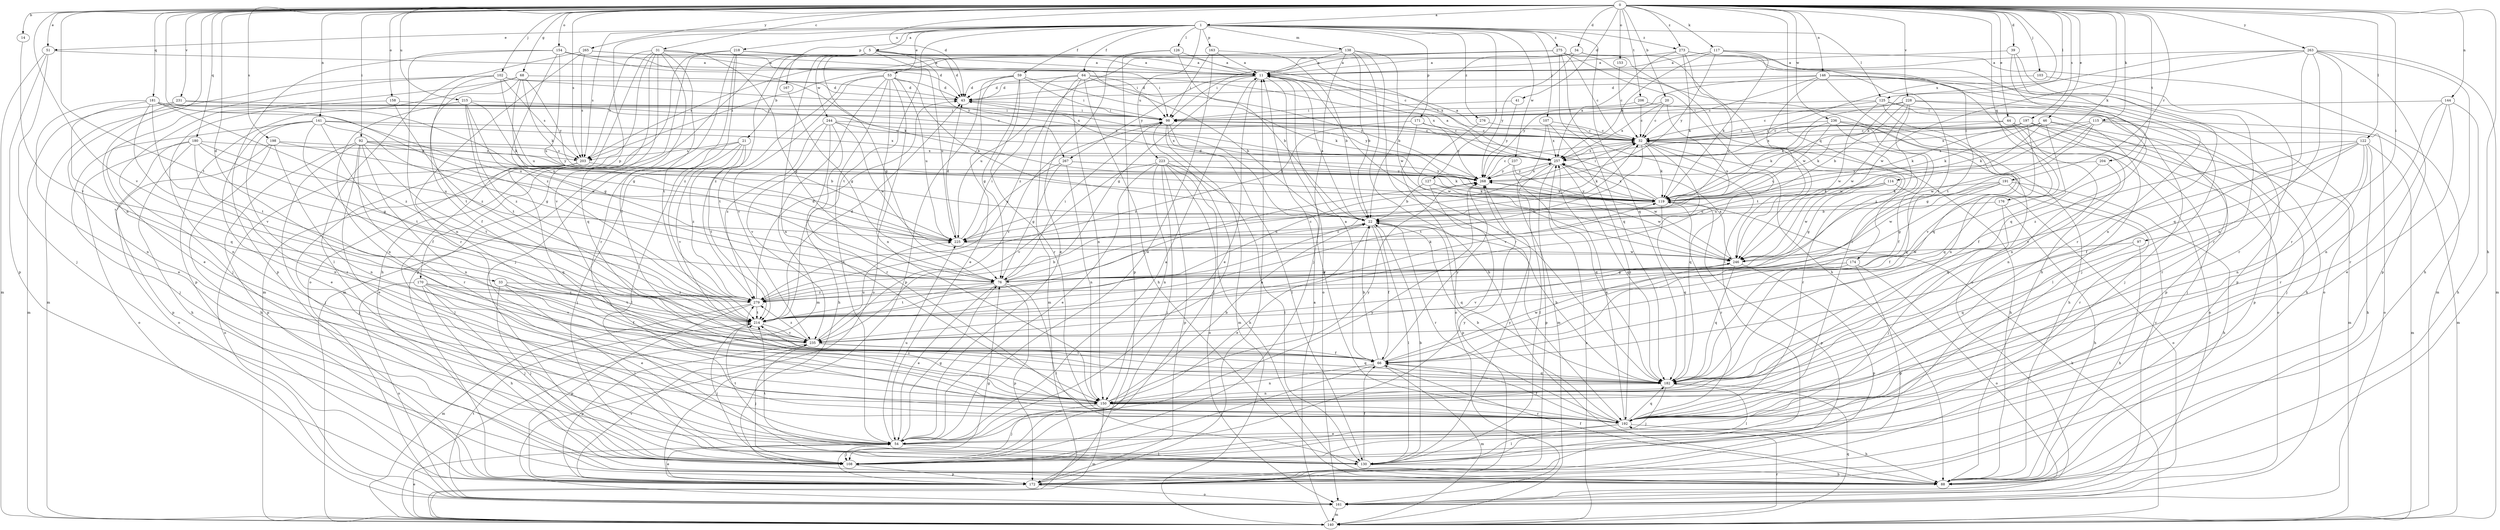 strict digraph  {
0;
1;
5;
11;
14;
20;
21;
22;
31;
32;
33;
34;
39;
41;
43;
44;
46;
51;
53;
54;
59;
64;
66;
68;
76;
88;
92;
97;
98;
102;
103;
107;
108;
114;
115;
117;
119;
122;
125;
126;
127;
130;
138;
140;
141;
144;
146;
150;
153;
154;
158;
161;
163;
167;
170;
171;
172;
174;
176;
180;
181;
182;
191;
192;
197;
198;
203;
204;
206;
214;
215;
218;
223;
225;
228;
231;
235;
236;
237;
244;
246;
257;
263;
265;
267;
268;
273;
275;
276;
279;
0 -> 1  [label=a];
0 -> 14  [label=b];
0 -> 20  [label=b];
0 -> 31  [label=c];
0 -> 33  [label=d];
0 -> 34  [label=d];
0 -> 39  [label=d];
0 -> 41  [label=d];
0 -> 43  [label=d];
0 -> 44  [label=e];
0 -> 46  [label=e];
0 -> 51  [label=e];
0 -> 68  [label=g];
0 -> 76  [label=g];
0 -> 88  [label=h];
0 -> 92  [label=i];
0 -> 97  [label=i];
0 -> 102  [label=j];
0 -> 103  [label=j];
0 -> 114  [label=k];
0 -> 115  [label=k];
0 -> 117  [label=k];
0 -> 122  [label=l];
0 -> 125  [label=l];
0 -> 141  [label=n];
0 -> 144  [label=n];
0 -> 146  [label=n];
0 -> 150  [label=n];
0 -> 153  [label=o];
0 -> 154  [label=o];
0 -> 158  [label=o];
0 -> 174  [label=q];
0 -> 176  [label=q];
0 -> 180  [label=q];
0 -> 181  [label=q];
0 -> 191  [label=r];
0 -> 197  [label=s];
0 -> 198  [label=s];
0 -> 203  [label=s];
0 -> 204  [label=t];
0 -> 206  [label=t];
0 -> 214  [label=t];
0 -> 215  [label=u];
0 -> 228  [label=v];
0 -> 231  [label=v];
0 -> 235  [label=v];
0 -> 236  [label=w];
0 -> 257  [label=x];
0 -> 263  [label=y];
0 -> 265  [label=y];
0 -> 273  [label=z];
1 -> 5  [label=a];
1 -> 51  [label=e];
1 -> 53  [label=e];
1 -> 59  [label=f];
1 -> 64  [label=f];
1 -> 107  [label=j];
1 -> 125  [label=l];
1 -> 126  [label=l];
1 -> 127  [label=l];
1 -> 138  [label=m];
1 -> 163  [label=p];
1 -> 167  [label=p];
1 -> 170  [label=p];
1 -> 171  [label=p];
1 -> 182  [label=q];
1 -> 203  [label=s];
1 -> 214  [label=t];
1 -> 218  [label=u];
1 -> 223  [label=u];
1 -> 237  [label=w];
1 -> 273  [label=z];
1 -> 275  [label=z];
1 -> 276  [label=z];
5 -> 11  [label=a];
5 -> 21  [label=b];
5 -> 43  [label=d];
5 -> 76  [label=g];
5 -> 140  [label=m];
5 -> 150  [label=n];
5 -> 225  [label=u];
5 -> 244  [label=w];
5 -> 257  [label=x];
5 -> 267  [label=y];
5 -> 279  [label=z];
11 -> 43  [label=d];
11 -> 54  [label=e];
11 -> 76  [label=g];
11 -> 161  [label=o];
11 -> 182  [label=q];
11 -> 267  [label=y];
14 -> 235  [label=v];
20 -> 32  [label=c];
20 -> 98  [label=i];
20 -> 225  [label=u];
20 -> 257  [label=x];
21 -> 108  [label=j];
21 -> 130  [label=l];
21 -> 203  [label=s];
21 -> 214  [label=t];
21 -> 235  [label=v];
21 -> 279  [label=z];
22 -> 11  [label=a];
22 -> 54  [label=e];
22 -> 66  [label=f];
22 -> 130  [label=l];
22 -> 182  [label=q];
22 -> 192  [label=r];
22 -> 225  [label=u];
31 -> 11  [label=a];
31 -> 66  [label=f];
31 -> 76  [label=g];
31 -> 88  [label=h];
31 -> 98  [label=i];
31 -> 161  [label=o];
31 -> 182  [label=q];
31 -> 203  [label=s];
31 -> 214  [label=t];
31 -> 235  [label=v];
32 -> 11  [label=a];
32 -> 88  [label=h];
32 -> 119  [label=k];
32 -> 182  [label=q];
32 -> 192  [label=r];
32 -> 214  [label=t];
32 -> 235  [label=v];
32 -> 257  [label=x];
33 -> 66  [label=f];
33 -> 108  [label=j];
33 -> 130  [label=l];
33 -> 214  [label=t];
33 -> 279  [label=z];
34 -> 11  [label=a];
34 -> 22  [label=b];
34 -> 88  [label=h];
34 -> 192  [label=r];
34 -> 203  [label=s];
34 -> 268  [label=y];
39 -> 11  [label=a];
39 -> 150  [label=n];
39 -> 182  [label=q];
39 -> 192  [label=r];
41 -> 98  [label=i];
41 -> 268  [label=y];
43 -> 98  [label=i];
43 -> 268  [label=y];
44 -> 32  [label=c];
44 -> 119  [label=k];
44 -> 150  [label=n];
44 -> 161  [label=o];
44 -> 182  [label=q];
46 -> 32  [label=c];
46 -> 66  [label=f];
46 -> 108  [label=j];
46 -> 119  [label=k];
46 -> 192  [label=r];
46 -> 246  [label=w];
46 -> 257  [label=x];
51 -> 11  [label=a];
51 -> 108  [label=j];
51 -> 140  [label=m];
51 -> 172  [label=p];
53 -> 22  [label=b];
53 -> 43  [label=d];
53 -> 54  [label=e];
53 -> 140  [label=m];
53 -> 150  [label=n];
53 -> 161  [label=o];
53 -> 214  [label=t];
53 -> 225  [label=u];
53 -> 235  [label=v];
54 -> 11  [label=a];
54 -> 76  [label=g];
54 -> 108  [label=j];
54 -> 130  [label=l];
54 -> 214  [label=t];
54 -> 225  [label=u];
54 -> 268  [label=y];
59 -> 43  [label=d];
59 -> 54  [label=e];
59 -> 76  [label=g];
59 -> 98  [label=i];
59 -> 119  [label=k];
59 -> 172  [label=p];
59 -> 192  [label=r];
64 -> 22  [label=b];
64 -> 43  [label=d];
64 -> 88  [label=h];
64 -> 140  [label=m];
64 -> 150  [label=n];
64 -> 225  [label=u];
64 -> 257  [label=x];
64 -> 268  [label=y];
66 -> 11  [label=a];
66 -> 22  [label=b];
66 -> 108  [label=j];
66 -> 140  [label=m];
66 -> 150  [label=n];
66 -> 182  [label=q];
66 -> 246  [label=w];
66 -> 268  [label=y];
68 -> 43  [label=d];
68 -> 66  [label=f];
68 -> 76  [label=g];
68 -> 108  [label=j];
68 -> 119  [label=k];
68 -> 172  [label=p];
68 -> 268  [label=y];
76 -> 32  [label=c];
76 -> 54  [label=e];
76 -> 98  [label=i];
76 -> 119  [label=k];
76 -> 130  [label=l];
76 -> 172  [label=p];
76 -> 214  [label=t];
76 -> 279  [label=z];
88 -> 66  [label=f];
92 -> 22  [label=b];
92 -> 54  [label=e];
92 -> 108  [label=j];
92 -> 150  [label=n];
92 -> 172  [label=p];
92 -> 192  [label=r];
92 -> 214  [label=t];
92 -> 257  [label=x];
92 -> 268  [label=y];
97 -> 88  [label=h];
97 -> 182  [label=q];
97 -> 246  [label=w];
98 -> 32  [label=c];
98 -> 108  [label=j];
98 -> 130  [label=l];
98 -> 140  [label=m];
98 -> 192  [label=r];
98 -> 235  [label=v];
102 -> 43  [label=d];
102 -> 54  [label=e];
102 -> 140  [label=m];
102 -> 203  [label=s];
102 -> 214  [label=t];
102 -> 225  [label=u];
102 -> 257  [label=x];
103 -> 43  [label=d];
103 -> 192  [label=r];
107 -> 32  [label=c];
107 -> 140  [label=m];
107 -> 192  [label=r];
107 -> 257  [label=x];
108 -> 172  [label=p];
108 -> 268  [label=y];
114 -> 76  [label=g];
114 -> 119  [label=k];
114 -> 161  [label=o];
114 -> 225  [label=u];
114 -> 246  [label=w];
115 -> 32  [label=c];
115 -> 76  [label=g];
115 -> 119  [label=k];
115 -> 140  [label=m];
115 -> 161  [label=o];
115 -> 246  [label=w];
117 -> 11  [label=a];
117 -> 119  [label=k];
117 -> 140  [label=m];
117 -> 214  [label=t];
117 -> 257  [label=x];
117 -> 268  [label=y];
119 -> 22  [label=b];
119 -> 43  [label=d];
119 -> 98  [label=i];
119 -> 172  [label=p];
119 -> 182  [label=q];
119 -> 192  [label=r];
119 -> 257  [label=x];
119 -> 268  [label=y];
122 -> 66  [label=f];
122 -> 88  [label=h];
122 -> 140  [label=m];
122 -> 150  [label=n];
122 -> 192  [label=r];
122 -> 235  [label=v];
122 -> 257  [label=x];
122 -> 279  [label=z];
125 -> 32  [label=c];
125 -> 98  [label=i];
125 -> 130  [label=l];
125 -> 150  [label=n];
125 -> 172  [label=p];
125 -> 246  [label=w];
126 -> 11  [label=a];
126 -> 22  [label=b];
126 -> 54  [label=e];
126 -> 172  [label=p];
127 -> 22  [label=b];
127 -> 119  [label=k];
127 -> 172  [label=p];
127 -> 246  [label=w];
130 -> 22  [label=b];
130 -> 66  [label=f];
130 -> 88  [label=h];
130 -> 214  [label=t];
130 -> 268  [label=y];
138 -> 11  [label=a];
138 -> 22  [label=b];
138 -> 88  [label=h];
138 -> 108  [label=j];
138 -> 192  [label=r];
138 -> 246  [label=w];
138 -> 279  [label=z];
140 -> 11  [label=a];
140 -> 54  [label=e];
140 -> 119  [label=k];
140 -> 182  [label=q];
140 -> 192  [label=r];
140 -> 257  [label=x];
141 -> 32  [label=c];
141 -> 54  [label=e];
141 -> 66  [label=f];
141 -> 76  [label=g];
141 -> 108  [label=j];
141 -> 192  [label=r];
141 -> 214  [label=t];
141 -> 257  [label=x];
144 -> 54  [label=e];
144 -> 88  [label=h];
144 -> 98  [label=i];
144 -> 150  [label=n];
144 -> 192  [label=r];
146 -> 32  [label=c];
146 -> 43  [label=d];
146 -> 108  [label=j];
146 -> 161  [label=o];
146 -> 172  [label=p];
146 -> 182  [label=q];
146 -> 214  [label=t];
146 -> 268  [label=y];
150 -> 22  [label=b];
150 -> 108  [label=j];
150 -> 140  [label=m];
150 -> 192  [label=r];
150 -> 268  [label=y];
150 -> 279  [label=z];
153 -> 32  [label=c];
154 -> 11  [label=a];
154 -> 43  [label=d];
154 -> 119  [label=k];
154 -> 172  [label=p];
154 -> 192  [label=r];
154 -> 225  [label=u];
154 -> 279  [label=z];
158 -> 98  [label=i];
158 -> 150  [label=n];
158 -> 279  [label=z];
161 -> 32  [label=c];
161 -> 140  [label=m];
161 -> 214  [label=t];
163 -> 11  [label=a];
163 -> 22  [label=b];
163 -> 54  [label=e];
163 -> 98  [label=i];
167 -> 76  [label=g];
170 -> 54  [label=e];
170 -> 88  [label=h];
170 -> 108  [label=j];
170 -> 161  [label=o];
170 -> 235  [label=v];
170 -> 279  [label=z];
171 -> 32  [label=c];
171 -> 161  [label=o];
171 -> 268  [label=y];
171 -> 279  [label=z];
172 -> 11  [label=a];
172 -> 54  [label=e];
172 -> 76  [label=g];
172 -> 161  [label=o];
172 -> 235  [label=v];
174 -> 76  [label=g];
174 -> 161  [label=o];
174 -> 172  [label=p];
174 -> 235  [label=v];
176 -> 22  [label=b];
176 -> 88  [label=h];
176 -> 108  [label=j];
180 -> 76  [label=g];
180 -> 88  [label=h];
180 -> 150  [label=n];
180 -> 161  [label=o];
180 -> 172  [label=p];
180 -> 203  [label=s];
180 -> 225  [label=u];
181 -> 32  [label=c];
181 -> 54  [label=e];
181 -> 98  [label=i];
181 -> 182  [label=q];
181 -> 214  [label=t];
181 -> 225  [label=u];
181 -> 235  [label=v];
181 -> 257  [label=x];
181 -> 279  [label=z];
182 -> 22  [label=b];
182 -> 108  [label=j];
182 -> 130  [label=l];
182 -> 150  [label=n];
182 -> 214  [label=t];
191 -> 76  [label=g];
191 -> 88  [label=h];
191 -> 119  [label=k];
191 -> 192  [label=r];
191 -> 225  [label=u];
191 -> 246  [label=w];
192 -> 22  [label=b];
192 -> 54  [label=e];
192 -> 66  [label=f];
192 -> 88  [label=h];
192 -> 130  [label=l];
192 -> 182  [label=q];
192 -> 257  [label=x];
197 -> 32  [label=c];
197 -> 108  [label=j];
197 -> 119  [label=k];
197 -> 140  [label=m];
197 -> 172  [label=p];
197 -> 235  [label=v];
197 -> 257  [label=x];
198 -> 88  [label=h];
198 -> 150  [label=n];
198 -> 161  [label=o];
198 -> 203  [label=s];
198 -> 225  [label=u];
203 -> 108  [label=j];
203 -> 130  [label=l];
203 -> 161  [label=o];
203 -> 182  [label=q];
203 -> 268  [label=y];
204 -> 66  [label=f];
204 -> 182  [label=q];
204 -> 268  [label=y];
206 -> 32  [label=c];
206 -> 88  [label=h];
206 -> 98  [label=i];
214 -> 32  [label=c];
214 -> 43  [label=d];
214 -> 108  [label=j];
214 -> 235  [label=v];
214 -> 268  [label=y];
215 -> 76  [label=g];
215 -> 98  [label=i];
215 -> 119  [label=k];
215 -> 150  [label=n];
215 -> 214  [label=t];
215 -> 279  [label=z];
218 -> 11  [label=a];
218 -> 32  [label=c];
218 -> 108  [label=j];
218 -> 140  [label=m];
218 -> 172  [label=p];
218 -> 192  [label=r];
218 -> 279  [label=z];
223 -> 54  [label=e];
223 -> 88  [label=h];
223 -> 108  [label=j];
223 -> 130  [label=l];
223 -> 150  [label=n];
223 -> 161  [label=o];
223 -> 172  [label=p];
223 -> 235  [label=v];
223 -> 268  [label=y];
225 -> 43  [label=d];
225 -> 98  [label=i];
225 -> 246  [label=w];
228 -> 22  [label=b];
228 -> 98  [label=i];
228 -> 108  [label=j];
228 -> 119  [label=k];
228 -> 150  [label=n];
228 -> 246  [label=w];
228 -> 279  [label=z];
231 -> 98  [label=i];
231 -> 140  [label=m];
231 -> 150  [label=n];
231 -> 225  [label=u];
235 -> 66  [label=f];
235 -> 108  [label=j];
235 -> 172  [label=p];
235 -> 182  [label=q];
235 -> 225  [label=u];
235 -> 279  [label=z];
236 -> 32  [label=c];
236 -> 66  [label=f];
236 -> 88  [label=h];
236 -> 119  [label=k];
236 -> 161  [label=o];
236 -> 182  [label=q];
236 -> 225  [label=u];
237 -> 182  [label=q];
237 -> 246  [label=w];
237 -> 268  [label=y];
244 -> 32  [label=c];
244 -> 88  [label=h];
244 -> 192  [label=r];
244 -> 235  [label=v];
244 -> 246  [label=w];
244 -> 257  [label=x];
244 -> 279  [label=z];
246 -> 76  [label=g];
246 -> 172  [label=p];
246 -> 182  [label=q];
246 -> 257  [label=x];
257 -> 11  [label=a];
257 -> 119  [label=k];
257 -> 130  [label=l];
257 -> 172  [label=p];
257 -> 182  [label=q];
257 -> 268  [label=y];
263 -> 11  [label=a];
263 -> 88  [label=h];
263 -> 119  [label=k];
263 -> 140  [label=m];
263 -> 150  [label=n];
263 -> 172  [label=p];
263 -> 182  [label=q];
263 -> 192  [label=r];
263 -> 246  [label=w];
265 -> 11  [label=a];
265 -> 98  [label=i];
265 -> 130  [label=l];
265 -> 150  [label=n];
265 -> 203  [label=s];
267 -> 76  [label=g];
267 -> 119  [label=k];
267 -> 150  [label=n];
267 -> 225  [label=u];
267 -> 268  [label=y];
268 -> 32  [label=c];
268 -> 119  [label=k];
268 -> 257  [label=x];
273 -> 11  [label=a];
273 -> 119  [label=k];
273 -> 192  [label=r];
273 -> 214  [label=t];
273 -> 225  [label=u];
273 -> 257  [label=x];
275 -> 11  [label=a];
275 -> 32  [label=c];
275 -> 88  [label=h];
275 -> 98  [label=i];
275 -> 130  [label=l];
275 -> 161  [label=o];
275 -> 182  [label=q];
275 -> 203  [label=s];
275 -> 246  [label=w];
276 -> 32  [label=c];
276 -> 246  [label=w];
279 -> 22  [label=b];
279 -> 32  [label=c];
279 -> 43  [label=d];
279 -> 140  [label=m];
279 -> 172  [label=p];
279 -> 214  [label=t];
}
